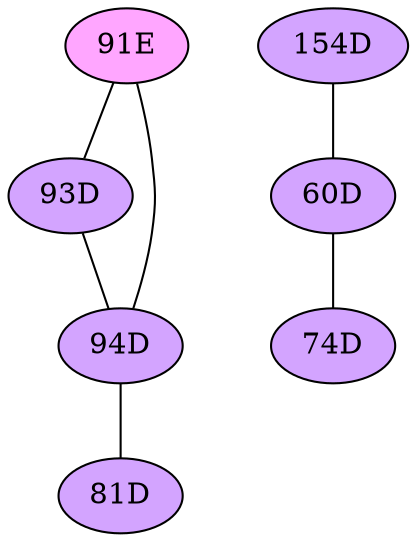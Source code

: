 // The Round Table
graph {
	"91E" [fillcolor="#FFA6FF" style=radial]
	"93D" [fillcolor="#D3A4FF" style=radial]
	"91E" -- "93D" [penwidth=1]
	"91E" [fillcolor="#FFA6FF" style=radial]
	"94D" [fillcolor="#D3A4FF" style=radial]
	"91E" -- "94D" [penwidth=1]
	"93D" [fillcolor="#D3A4FF" style=radial]
	"94D" [fillcolor="#D3A4FF" style=radial]
	"93D" -- "94D" [penwidth=1]
	"94D" [fillcolor="#D3A4FF" style=radial]
	"81D" [fillcolor="#D3A4FF" style=radial]
	"94D" -- "81D" [penwidth=1]
	"154D" [fillcolor="#D3A4FF" style=radial]
	"60D" [fillcolor="#D3A4FF" style=radial]
	"154D" -- "60D" [penwidth=1]
	"60D" [fillcolor="#D3A4FF" style=radial]
	"74D" [fillcolor="#D3A4FF" style=radial]
	"60D" -- "74D" [penwidth=1]
}
